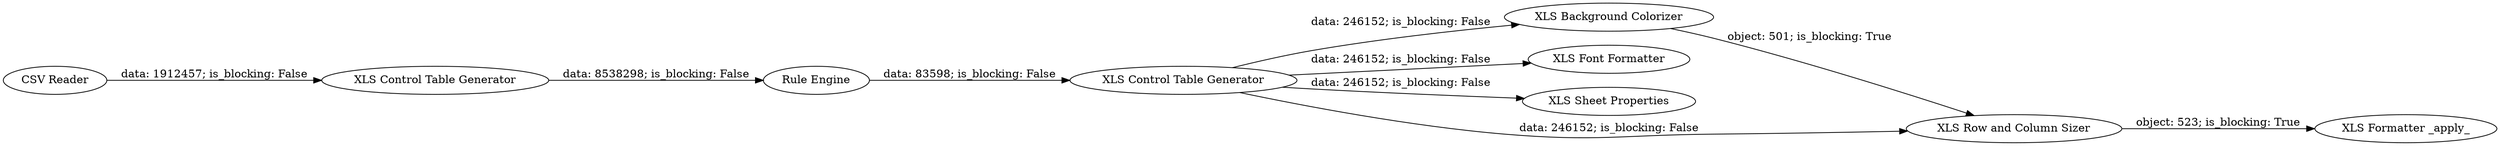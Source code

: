 digraph {
	"774853783597312991_2" [label="XLS Control Table Generator"]
	"774853783597312991_3" [label="Rule Engine"]
	"774853783597312991_12" [label="XLS Background Colorizer"]
	"774853783597312991_21" [label="XLS Font Formatter"]
	"774853783597312991_22" [label="XLS Sheet Properties"]
	"774853783597312991_14" [label="XLS Formatter _apply_"]
	"774853783597312991_15" [label="XLS Row and Column Sizer"]
	"774853783597312991_23" [label="CSV Reader"]
	"774853783597312991_19" [label="XLS Control Table Generator"]
	"774853783597312991_2" -> "774853783597312991_3" [label="data: 8538298; is_blocking: False"]
	"774853783597312991_19" -> "774853783597312991_21" [label="data: 246152; is_blocking: False"]
	"774853783597312991_19" -> "774853783597312991_22" [label="data: 246152; is_blocking: False"]
	"774853783597312991_12" -> "774853783597312991_15" [label="object: 501; is_blocking: True"]
	"774853783597312991_19" -> "774853783597312991_15" [label="data: 246152; is_blocking: False"]
	"774853783597312991_23" -> "774853783597312991_2" [label="data: 1912457; is_blocking: False"]
	"774853783597312991_3" -> "774853783597312991_19" [label="data: 83598; is_blocking: False"]
	"774853783597312991_15" -> "774853783597312991_14" [label="object: 523; is_blocking: True"]
	"774853783597312991_19" -> "774853783597312991_12" [label="data: 246152; is_blocking: False"]
	rankdir=LR
}
